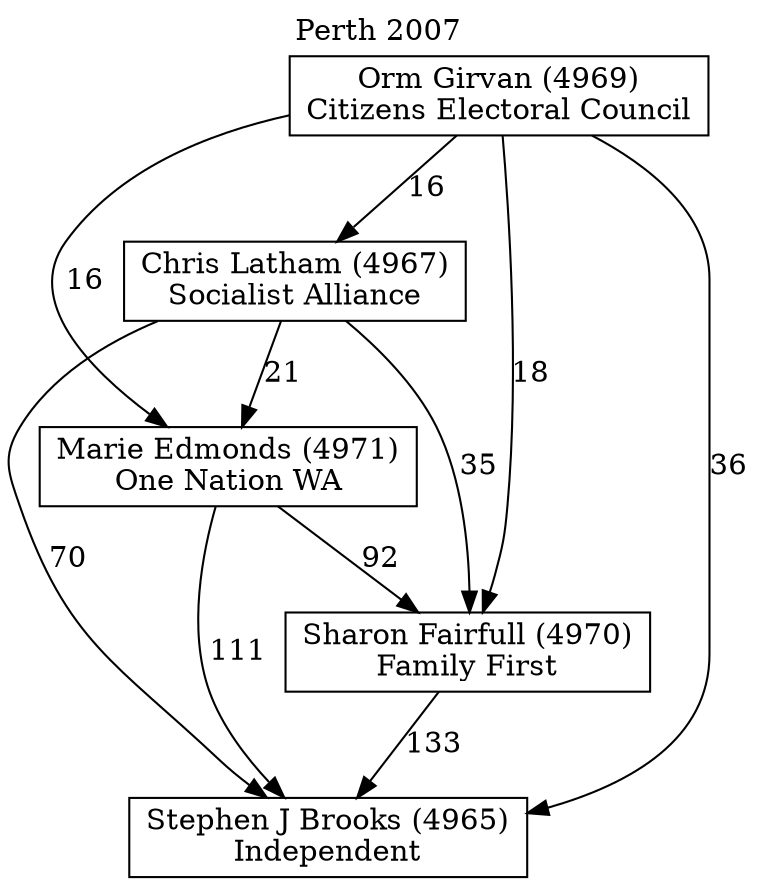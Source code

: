 // House preference flow
digraph "Stephen J Brooks (4965)_Perth_2007" {
	graph [label="Perth 2007" labelloc=t mclimit=10]
	node [shape=box]
	"Stephen J Brooks (4965)" [label="Stephen J Brooks (4965)
Independent"]
	"Sharon Fairfull (4970)" [label="Sharon Fairfull (4970)
Family First"]
	"Marie Edmonds (4971)" [label="Marie Edmonds (4971)
One Nation WA"]
	"Chris Latham (4967)" [label="Chris Latham (4967)
Socialist Alliance"]
	"Orm Girvan (4969)" [label="Orm Girvan (4969)
Citizens Electoral Council"]
	"Sharon Fairfull (4970)" -> "Stephen J Brooks (4965)" [label=133]
	"Marie Edmonds (4971)" -> "Sharon Fairfull (4970)" [label=92]
	"Chris Latham (4967)" -> "Marie Edmonds (4971)" [label=21]
	"Orm Girvan (4969)" -> "Chris Latham (4967)" [label=16]
	"Marie Edmonds (4971)" -> "Stephen J Brooks (4965)" [label=111]
	"Chris Latham (4967)" -> "Stephen J Brooks (4965)" [label=70]
	"Orm Girvan (4969)" -> "Stephen J Brooks (4965)" [label=36]
	"Orm Girvan (4969)" -> "Marie Edmonds (4971)" [label=16]
	"Chris Latham (4967)" -> "Sharon Fairfull (4970)" [label=35]
	"Orm Girvan (4969)" -> "Sharon Fairfull (4970)" [label=18]
}
